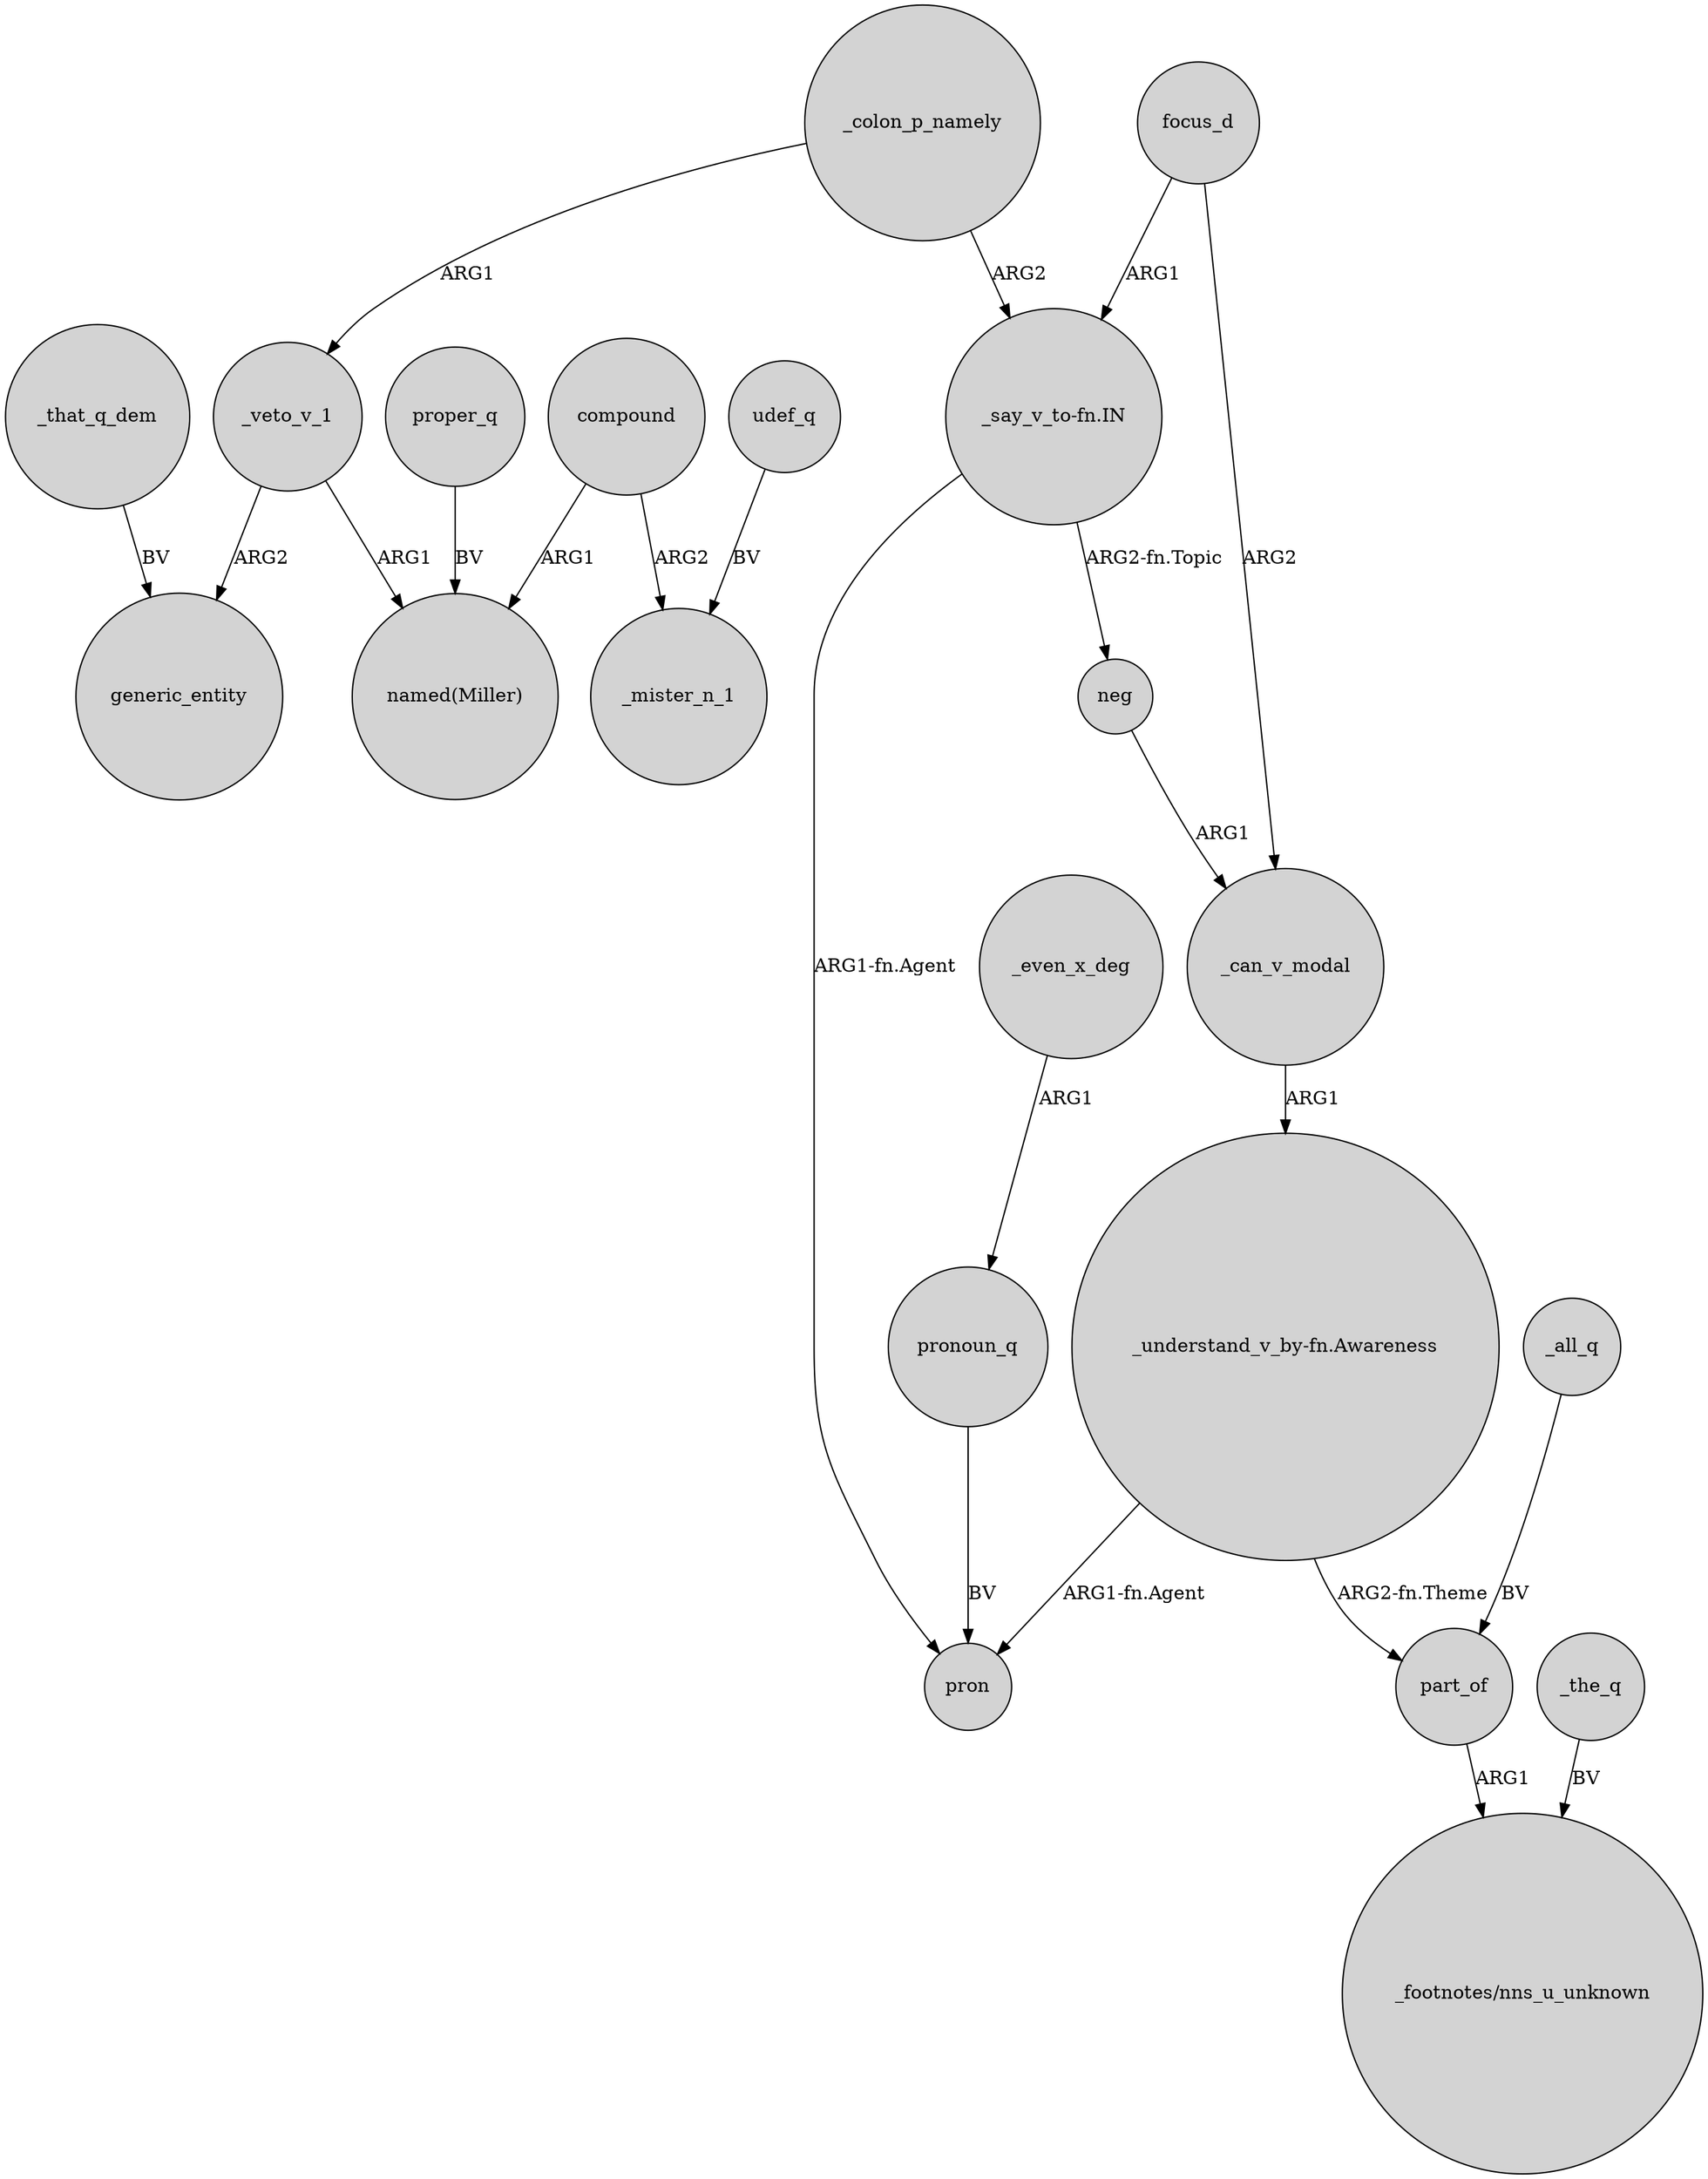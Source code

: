 digraph {
	node [shape=circle style=filled]
	_veto_v_1 -> generic_entity [label=ARG2]
	_all_q -> part_of [label=BV]
	_that_q_dem -> generic_entity [label=BV]
	"_understand_v_by-fn.Awareness" -> pron [label="ARG1-fn.Agent"]
	compound -> _mister_n_1 [label=ARG2]
	udef_q -> _mister_n_1 [label=BV]
	"_understand_v_by-fn.Awareness" -> part_of [label="ARG2-fn.Theme"]
	_the_q -> "_footnotes/nns_u_unknown" [label=BV]
	_colon_p_namely -> _veto_v_1 [label=ARG1]
	_veto_v_1 -> "named(Miller)" [label=ARG1]
	pronoun_q -> pron [label=BV]
	_colon_p_namely -> "_say_v_to-fn.IN" [label=ARG2]
	compound -> "named(Miller)" [label=ARG1]
	_can_v_modal -> "_understand_v_by-fn.Awareness" [label=ARG1]
	"_say_v_to-fn.IN" -> pron [label="ARG1-fn.Agent"]
	_even_x_deg -> pronoun_q [label=ARG1]
	proper_q -> "named(Miller)" [label=BV]
	"_say_v_to-fn.IN" -> neg [label="ARG2-fn.Topic"]
	part_of -> "_footnotes/nns_u_unknown" [label=ARG1]
	focus_d -> _can_v_modal [label=ARG2]
	neg -> _can_v_modal [label=ARG1]
	focus_d -> "_say_v_to-fn.IN" [label=ARG1]
}
